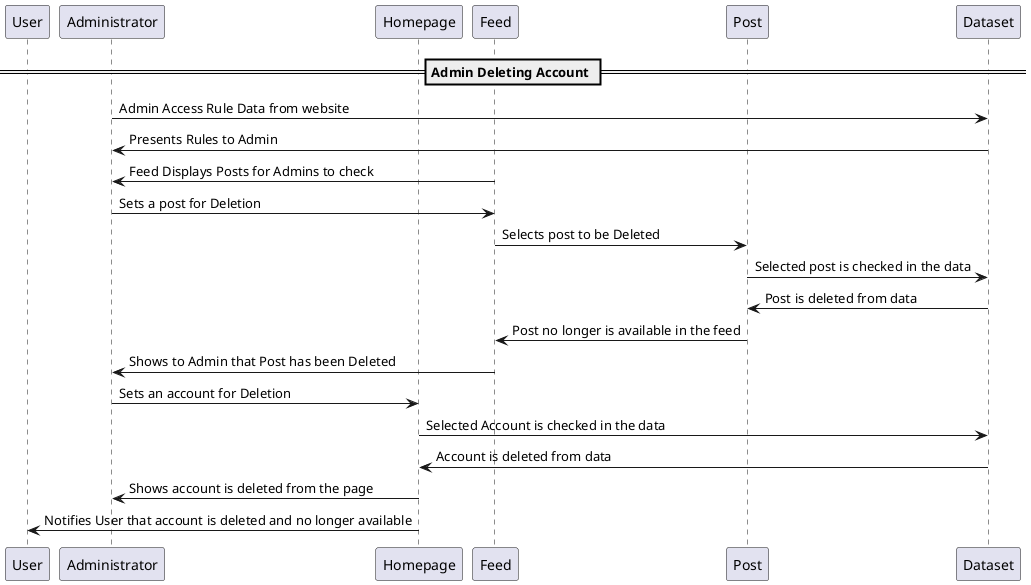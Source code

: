 @startuml

participant "User" as User
participant "Administrator" as Admin
participant "Homepage" as Home
participant "Feed" as Feed
participant "Post" as Post
participant "Dataset" as Data

== Admin Deleting Account ==

Admin -> Data: Admin Access Rule Data from website
Data -> Admin: Presents Rules to Admin
Feed -> Admin: Feed Displays Posts for Admins to check
Admin -> Feed: Sets a post for Deletion
Feed -> Post: Selects post to be Deleted
Post -> Data: Selected post is checked in the data
Data -> Post: Post is deleted from data
Post -> Feed: Post no longer is available in the feed
Feed -> Admin: Shows to Admin that Post has been Deleted
Admin -> Home: Sets an account for Deletion
Home -> Data: Selected Account is checked in the data
Data -> Home: Account is deleted from data
Home -> Admin: Shows account is deleted from the page
Home -> User: Notifies User that account is deleted and no longer available